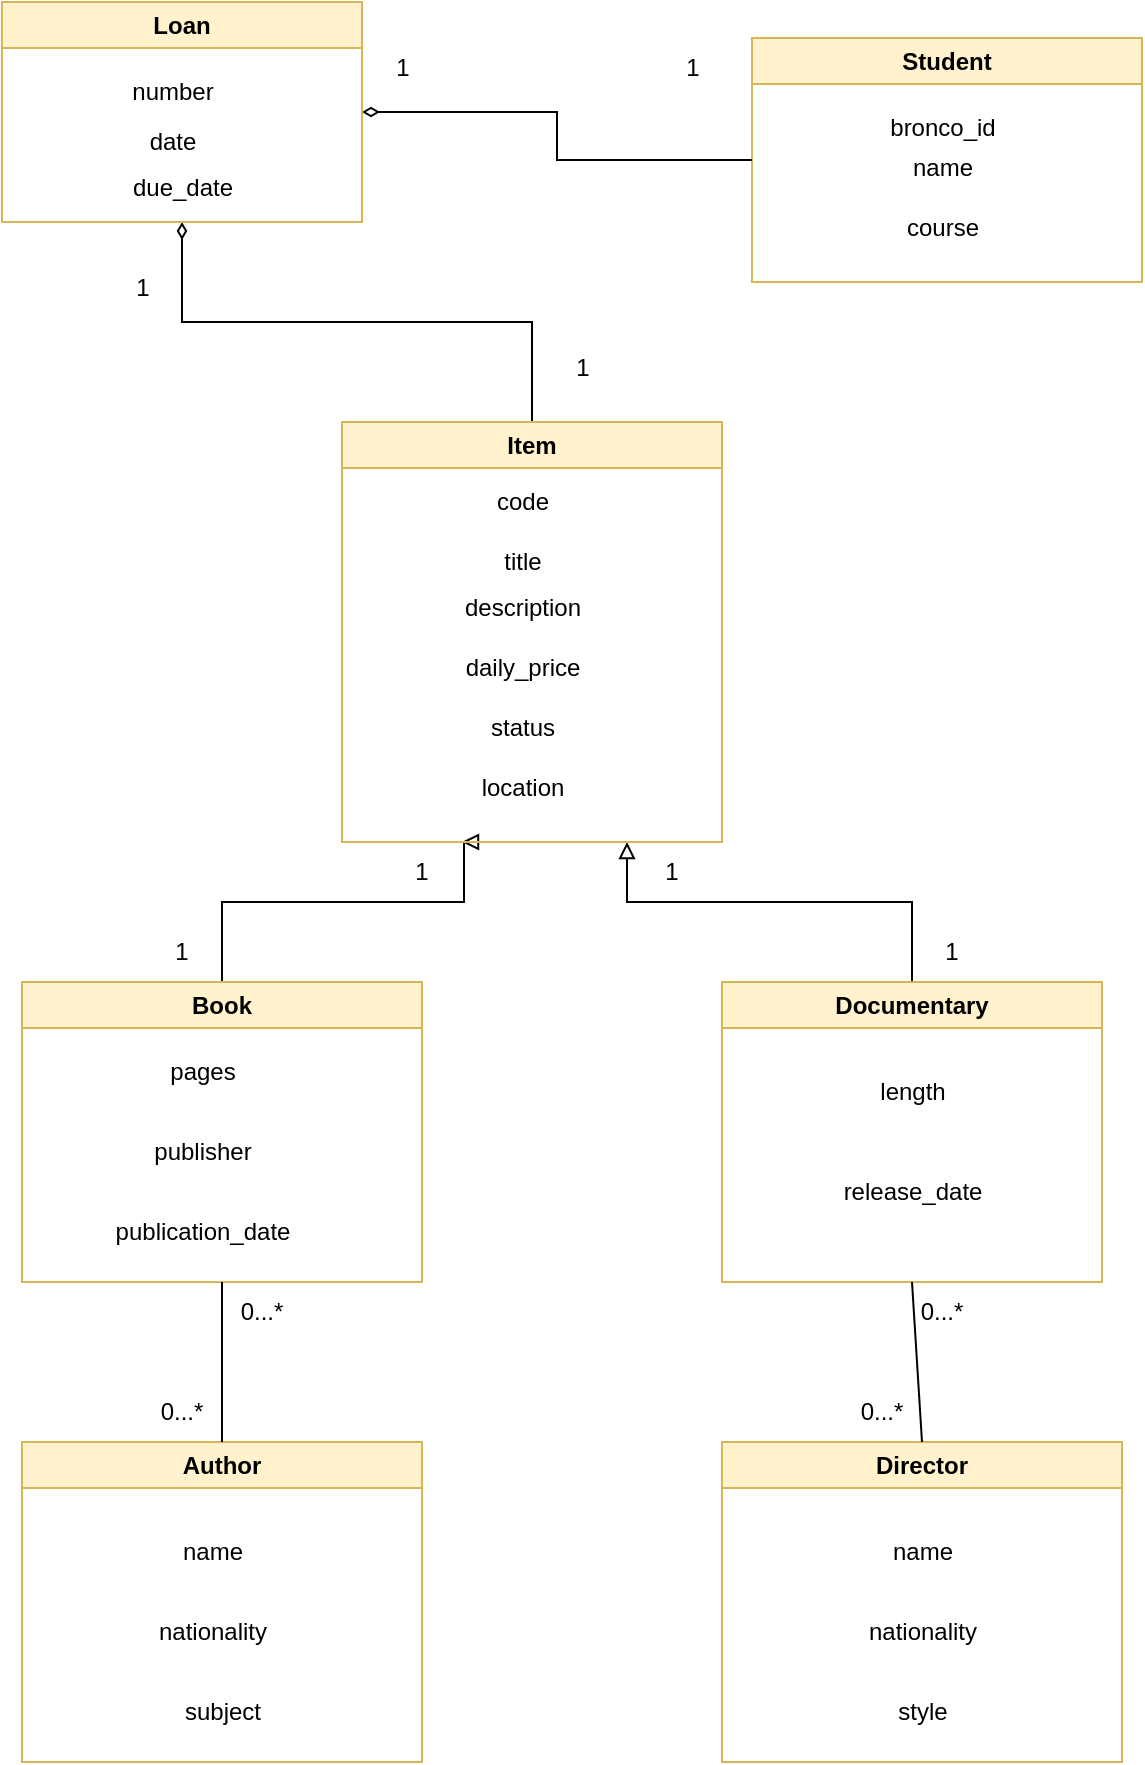 <mxfile version="21.2.9" type="device">
  <diagram name="Page-1" id="cMLY1CoPsoS9Ke2ZEgan">
    <mxGraphModel dx="1352" dy="1436" grid="1" gridSize="10" guides="1" tooltips="1" connect="1" arrows="1" fold="1" page="1" pageScale="1" pageWidth="850" pageHeight="1100" math="0" shadow="0">
      <root>
        <mxCell id="0" />
        <mxCell id="1" parent="0" />
        <mxCell id="wTbuUublP3CUo9RuaERG-1" value="Student" style="swimlane;whiteSpace=wrap;html=1;fillColor=#fff2cc;strokeColor=#d6b656;" parent="1" vertex="1">
          <mxGeometry x="525" y="128" width="195" height="122" as="geometry">
            <mxRectangle x="320" y="210" width="90" height="30" as="alternateBounds" />
          </mxGeometry>
        </mxCell>
        <mxCell id="wTbuUublP3CUo9RuaERG-7" value="name" style="text;html=1;align=center;verticalAlign=middle;resizable=0;points=[];autosize=1;strokeColor=none;fillColor=none;" parent="wTbuUublP3CUo9RuaERG-1" vertex="1">
          <mxGeometry x="70" y="50" width="50" height="30" as="geometry" />
        </mxCell>
        <mxCell id="6YYBpAp1T_IyO7PGqdv9-1" value="bronco_id" style="text;html=1;align=center;verticalAlign=middle;resizable=0;points=[];autosize=1;strokeColor=none;fillColor=none;" parent="wTbuUublP3CUo9RuaERG-1" vertex="1">
          <mxGeometry x="55" y="30" width="80" height="30" as="geometry" />
        </mxCell>
        <mxCell id="6YYBpAp1T_IyO7PGqdv9-3" value="course" style="text;html=1;align=center;verticalAlign=middle;resizable=0;points=[];autosize=1;strokeColor=none;fillColor=none;" parent="wTbuUublP3CUo9RuaERG-1" vertex="1">
          <mxGeometry x="65" y="80" width="60" height="30" as="geometry" />
        </mxCell>
        <mxCell id="ZKemoDgkjOs0aR_X4RYM-13" style="edgeStyle=orthogonalEdgeStyle;rounded=0;orthogonalLoop=1;jettySize=auto;html=1;exitX=0.5;exitY=0;exitDx=0;exitDy=0;endArrow=block;endFill=0;" parent="1" source="wTbuUublP3CUo9RuaERG-3" edge="1">
          <mxGeometry relative="1" as="geometry">
            <mxPoint x="380" y="530" as="targetPoint" />
            <Array as="points">
              <mxPoint x="260" y="560" />
              <mxPoint x="381" y="560" />
            </Array>
          </mxGeometry>
        </mxCell>
        <mxCell id="wTbuUublP3CUo9RuaERG-3" value="Book" style="swimlane;whiteSpace=wrap;html=1;fillColor=#fff2cc;strokeColor=#d6b656;" parent="1" vertex="1">
          <mxGeometry x="160" y="600" width="200" height="150" as="geometry">
            <mxRectangle x="320" y="210" width="90" height="30" as="alternateBounds" />
          </mxGeometry>
        </mxCell>
        <mxCell id="ZKemoDgkjOs0aR_X4RYM-4" value="pages" style="text;html=1;align=center;verticalAlign=middle;resizable=0;points=[];autosize=1;strokeColor=none;fillColor=none;" parent="wTbuUublP3CUo9RuaERG-3" vertex="1">
          <mxGeometry x="60" y="30" width="60" height="30" as="geometry" />
        </mxCell>
        <mxCell id="ZKemoDgkjOs0aR_X4RYM-5" value="publisher" style="text;html=1;align=center;verticalAlign=middle;resizable=0;points=[];autosize=1;strokeColor=none;fillColor=none;" parent="wTbuUublP3CUo9RuaERG-3" vertex="1">
          <mxGeometry x="55" y="70" width="70" height="30" as="geometry" />
        </mxCell>
        <mxCell id="ZKemoDgkjOs0aR_X4RYM-6" value="publication_date" style="text;html=1;align=center;verticalAlign=middle;resizable=0;points=[];autosize=1;strokeColor=none;fillColor=none;" parent="wTbuUublP3CUo9RuaERG-3" vertex="1">
          <mxGeometry x="35" y="110" width="110" height="30" as="geometry" />
        </mxCell>
        <mxCell id="ZKemoDgkjOs0aR_X4RYM-14" style="edgeStyle=orthogonalEdgeStyle;rounded=0;orthogonalLoop=1;jettySize=auto;html=1;exitX=0.5;exitY=0;exitDx=0;exitDy=0;entryX=0.75;entryY=1;entryDx=0;entryDy=0;endArrow=block;endFill=0;" parent="1" source="wTbuUublP3CUo9RuaERG-4" target="wTbuUublP3CUo9RuaERG-11" edge="1">
          <mxGeometry relative="1" as="geometry">
            <Array as="points">
              <mxPoint x="605" y="560" />
              <mxPoint x="463" y="560" />
            </Array>
          </mxGeometry>
        </mxCell>
        <mxCell id="wTbuUublP3CUo9RuaERG-4" value="Documentary" style="swimlane;whiteSpace=wrap;html=1;fillColor=#fff2cc;strokeColor=#d6b656;" parent="1" vertex="1">
          <mxGeometry x="510" y="600" width="190" height="150" as="geometry">
            <mxRectangle x="320" y="210" width="90" height="30" as="alternateBounds" />
          </mxGeometry>
        </mxCell>
        <mxCell id="ZKemoDgkjOs0aR_X4RYM-11" value="length" style="text;html=1;align=center;verticalAlign=middle;resizable=0;points=[];autosize=1;strokeColor=none;fillColor=none;" parent="wTbuUublP3CUo9RuaERG-4" vertex="1">
          <mxGeometry x="65" y="40" width="60" height="30" as="geometry" />
        </mxCell>
        <mxCell id="ZKemoDgkjOs0aR_X4RYM-12" value="release_date" style="text;html=1;align=center;verticalAlign=middle;resizable=0;points=[];autosize=1;strokeColor=none;fillColor=none;" parent="wTbuUublP3CUo9RuaERG-4" vertex="1">
          <mxGeometry x="50" y="90" width="90" height="30" as="geometry" />
        </mxCell>
        <mxCell id="ZKemoDgkjOs0aR_X4RYM-16" style="edgeStyle=orthogonalEdgeStyle;rounded=0;orthogonalLoop=1;jettySize=auto;html=1;exitX=1;exitY=0.5;exitDx=0;exitDy=0;entryX=0;entryY=0.5;entryDx=0;entryDy=0;startArrow=diamondThin;startFill=0;endArrow=none;endFill=0;" parent="1" source="wTbuUublP3CUo9RuaERG-5" target="wTbuUublP3CUo9RuaERG-1" edge="1">
          <mxGeometry relative="1" as="geometry" />
        </mxCell>
        <mxCell id="ZKemoDgkjOs0aR_X4RYM-17" style="edgeStyle=orthogonalEdgeStyle;rounded=0;orthogonalLoop=1;jettySize=auto;html=1;exitX=0.5;exitY=1;exitDx=0;exitDy=0;entryX=0.5;entryY=0;entryDx=0;entryDy=0;startArrow=diamondThin;startFill=0;endArrow=none;endFill=0;" parent="1" source="wTbuUublP3CUo9RuaERG-5" target="wTbuUublP3CUo9RuaERG-11" edge="1">
          <mxGeometry relative="1" as="geometry" />
        </mxCell>
        <mxCell id="wTbuUublP3CUo9RuaERG-5" value="Loan" style="swimlane;whiteSpace=wrap;html=1;fillColor=#fff2cc;strokeColor=#d6b656;" parent="1" vertex="1">
          <mxGeometry x="150" y="110" width="180" height="110" as="geometry">
            <mxRectangle x="320" y="210" width="90" height="30" as="alternateBounds" />
          </mxGeometry>
        </mxCell>
        <mxCell id="wTbuUublP3CUo9RuaERG-8" value="number" style="text;html=1;align=center;verticalAlign=middle;resizable=0;points=[];autosize=1;strokeColor=none;fillColor=none;" parent="wTbuUublP3CUo9RuaERG-5" vertex="1">
          <mxGeometry x="55" y="30" width="60" height="30" as="geometry" />
        </mxCell>
        <mxCell id="wTbuUublP3CUo9RuaERG-9" value="date" style="text;html=1;align=center;verticalAlign=middle;resizable=0;points=[];autosize=1;strokeColor=none;fillColor=none;" parent="wTbuUublP3CUo9RuaERG-5" vertex="1">
          <mxGeometry x="60" y="55" width="50" height="30" as="geometry" />
        </mxCell>
        <mxCell id="wTbuUublP3CUo9RuaERG-10" value="due_date" style="text;html=1;align=center;verticalAlign=middle;resizable=0;points=[];autosize=1;strokeColor=none;fillColor=none;" parent="wTbuUublP3CUo9RuaERG-5" vertex="1">
          <mxGeometry x="55" y="78" width="70" height="30" as="geometry" />
        </mxCell>
        <mxCell id="wTbuUublP3CUo9RuaERG-11" value="Item" style="swimlane;whiteSpace=wrap;html=1;fillColor=#fff2cc;strokeColor=#d6b656;" parent="1" vertex="1">
          <mxGeometry x="320" y="320" width="190" height="210" as="geometry">
            <mxRectangle x="320" y="210" width="90" height="30" as="alternateBounds" />
          </mxGeometry>
        </mxCell>
        <mxCell id="wTbuUublP3CUo9RuaERG-12" value="code" style="text;html=1;align=center;verticalAlign=middle;resizable=0;points=[];autosize=1;strokeColor=none;fillColor=none;" parent="wTbuUublP3CUo9RuaERG-11" vertex="1">
          <mxGeometry x="65" y="25" width="50" height="30" as="geometry" />
        </mxCell>
        <mxCell id="wTbuUublP3CUo9RuaERG-13" value="title" style="text;html=1;align=center;verticalAlign=middle;resizable=0;points=[];autosize=1;strokeColor=none;fillColor=none;" parent="wTbuUublP3CUo9RuaERG-11" vertex="1">
          <mxGeometry x="70" y="55" width="40" height="30" as="geometry" />
        </mxCell>
        <mxCell id="wTbuUublP3CUo9RuaERG-14" value="description" style="text;html=1;align=center;verticalAlign=middle;resizable=0;points=[];autosize=1;strokeColor=none;fillColor=none;" parent="wTbuUublP3CUo9RuaERG-11" vertex="1">
          <mxGeometry x="50" y="78" width="80" height="30" as="geometry" />
        </mxCell>
        <mxCell id="ZKemoDgkjOs0aR_X4RYM-1" value="daily_price" style="text;html=1;align=center;verticalAlign=middle;resizable=0;points=[];autosize=1;strokeColor=none;fillColor=none;" parent="wTbuUublP3CUo9RuaERG-11" vertex="1">
          <mxGeometry x="50" y="108" width="80" height="30" as="geometry" />
        </mxCell>
        <mxCell id="ZKemoDgkjOs0aR_X4RYM-2" value="status" style="text;html=1;align=center;verticalAlign=middle;resizable=0;points=[];autosize=1;strokeColor=none;fillColor=none;" parent="wTbuUublP3CUo9RuaERG-11" vertex="1">
          <mxGeometry x="60" y="138" width="60" height="30" as="geometry" />
        </mxCell>
        <mxCell id="ZKemoDgkjOs0aR_X4RYM-10" value="location" style="text;html=1;align=center;verticalAlign=middle;resizable=0;points=[];autosize=1;strokeColor=none;fillColor=none;" parent="wTbuUublP3CUo9RuaERG-11" vertex="1">
          <mxGeometry x="60" y="168" width="60" height="30" as="geometry" />
        </mxCell>
        <mxCell id="ZKemoDgkjOs0aR_X4RYM-21" value="1" style="text;html=1;align=center;verticalAlign=middle;resizable=0;points=[];autosize=1;strokeColor=none;fillColor=none;" parent="1" vertex="1">
          <mxGeometry x="480" y="128" width="30" height="30" as="geometry" />
        </mxCell>
        <mxCell id="ZKemoDgkjOs0aR_X4RYM-22" value="1" style="text;html=1;align=center;verticalAlign=middle;resizable=0;points=[];autosize=1;strokeColor=none;fillColor=none;" parent="1" vertex="1">
          <mxGeometry x="335" y="128" width="30" height="30" as="geometry" />
        </mxCell>
        <mxCell id="ZKemoDgkjOs0aR_X4RYM-23" value="1" style="text;html=1;align=center;verticalAlign=middle;resizable=0;points=[];autosize=1;strokeColor=none;fillColor=none;" parent="1" vertex="1">
          <mxGeometry x="205" y="238" width="30" height="30" as="geometry" />
        </mxCell>
        <mxCell id="ZKemoDgkjOs0aR_X4RYM-24" value="1" style="text;html=1;align=center;verticalAlign=middle;resizable=0;points=[];autosize=1;strokeColor=none;fillColor=none;" parent="1" vertex="1">
          <mxGeometry x="425" y="278" width="30" height="30" as="geometry" />
        </mxCell>
        <mxCell id="Ss4O3-f_uqBRNf-Tpwcv-1" value="Author" style="swimlane;whiteSpace=wrap;html=1;fillColor=#fff2cc;strokeColor=#d6b656;" vertex="1" parent="1">
          <mxGeometry x="160" y="830" width="200" height="160" as="geometry">
            <mxRectangle x="320" y="210" width="90" height="30" as="alternateBounds" />
          </mxGeometry>
        </mxCell>
        <mxCell id="Ss4O3-f_uqBRNf-Tpwcv-2" value="name" style="text;html=1;align=center;verticalAlign=middle;resizable=0;points=[];autosize=1;strokeColor=none;fillColor=none;" vertex="1" parent="Ss4O3-f_uqBRNf-Tpwcv-1">
          <mxGeometry x="70" y="40" width="50" height="30" as="geometry" />
        </mxCell>
        <mxCell id="Ss4O3-f_uqBRNf-Tpwcv-3" value="nationality" style="text;html=1;align=center;verticalAlign=middle;resizable=0;points=[];autosize=1;strokeColor=none;fillColor=none;" vertex="1" parent="Ss4O3-f_uqBRNf-Tpwcv-1">
          <mxGeometry x="55" y="80" width="80" height="30" as="geometry" />
        </mxCell>
        <mxCell id="Ss4O3-f_uqBRNf-Tpwcv-4" value="subject" style="text;html=1;align=center;verticalAlign=middle;resizable=0;points=[];autosize=1;strokeColor=none;fillColor=none;" vertex="1" parent="Ss4O3-f_uqBRNf-Tpwcv-1">
          <mxGeometry x="70" y="120" width="60" height="30" as="geometry" />
        </mxCell>
        <mxCell id="Ss4O3-f_uqBRNf-Tpwcv-5" value="Director" style="swimlane;whiteSpace=wrap;html=1;fillColor=#fff2cc;strokeColor=#d6b656;startSize=23;" vertex="1" parent="1">
          <mxGeometry x="510" y="830" width="200" height="160" as="geometry">
            <mxRectangle x="320" y="210" width="90" height="30" as="alternateBounds" />
          </mxGeometry>
        </mxCell>
        <mxCell id="Ss4O3-f_uqBRNf-Tpwcv-6" value="name" style="text;html=1;align=center;verticalAlign=middle;resizable=0;points=[];autosize=1;strokeColor=none;fillColor=none;" vertex="1" parent="Ss4O3-f_uqBRNf-Tpwcv-5">
          <mxGeometry x="75" y="40" width="50" height="30" as="geometry" />
        </mxCell>
        <mxCell id="Ss4O3-f_uqBRNf-Tpwcv-7" value="nationality" style="text;html=1;align=center;verticalAlign=middle;resizable=0;points=[];autosize=1;strokeColor=none;fillColor=none;" vertex="1" parent="Ss4O3-f_uqBRNf-Tpwcv-5">
          <mxGeometry x="60" y="80" width="80" height="30" as="geometry" />
        </mxCell>
        <mxCell id="Ss4O3-f_uqBRNf-Tpwcv-8" value="style" style="text;html=1;align=center;verticalAlign=middle;resizable=0;points=[];autosize=1;strokeColor=none;fillColor=none;" vertex="1" parent="Ss4O3-f_uqBRNf-Tpwcv-5">
          <mxGeometry x="75" y="120" width="50" height="30" as="geometry" />
        </mxCell>
        <mxCell id="Ss4O3-f_uqBRNf-Tpwcv-9" value="" style="endArrow=none;html=1;rounded=0;entryX=0.5;entryY=1;entryDx=0;entryDy=0;" edge="1" parent="1" target="wTbuUublP3CUo9RuaERG-3">
          <mxGeometry width="50" height="50" relative="1" as="geometry">
            <mxPoint x="260" y="830" as="sourcePoint" />
            <mxPoint x="310" y="780" as="targetPoint" />
          </mxGeometry>
        </mxCell>
        <mxCell id="Ss4O3-f_uqBRNf-Tpwcv-10" value="" style="endArrow=none;html=1;rounded=0;entryX=0.5;entryY=1;entryDx=0;entryDy=0;" edge="1" parent="1" target="wTbuUublP3CUo9RuaERG-4">
          <mxGeometry width="50" height="50" relative="1" as="geometry">
            <mxPoint x="610" y="830" as="sourcePoint" />
            <mxPoint x="660" y="780" as="targetPoint" />
          </mxGeometry>
        </mxCell>
        <mxCell id="Ss4O3-f_uqBRNf-Tpwcv-19" value="0...*" style="text;html=1;strokeColor=none;fillColor=none;align=center;verticalAlign=middle;whiteSpace=wrap;rounded=0;" vertex="1" parent="1">
          <mxGeometry x="250" y="750" width="60" height="30" as="geometry" />
        </mxCell>
        <mxCell id="Ss4O3-f_uqBRNf-Tpwcv-20" value="0...*" style="text;html=1;strokeColor=none;fillColor=none;align=center;verticalAlign=middle;whiteSpace=wrap;rounded=0;" vertex="1" parent="1">
          <mxGeometry x="590" y="750" width="60" height="30" as="geometry" />
        </mxCell>
        <mxCell id="Ss4O3-f_uqBRNf-Tpwcv-21" value="0...*" style="text;html=1;strokeColor=none;fillColor=none;align=center;verticalAlign=middle;whiteSpace=wrap;rounded=0;" vertex="1" parent="1">
          <mxGeometry x="210" y="800" width="60" height="30" as="geometry" />
        </mxCell>
        <mxCell id="Ss4O3-f_uqBRNf-Tpwcv-22" value="0...*" style="text;html=1;strokeColor=none;fillColor=none;align=center;verticalAlign=middle;whiteSpace=wrap;rounded=0;" vertex="1" parent="1">
          <mxGeometry x="560" y="800" width="60" height="30" as="geometry" />
        </mxCell>
        <mxCell id="Ss4O3-f_uqBRNf-Tpwcv-23" value="1" style="text;html=1;strokeColor=none;fillColor=none;align=center;verticalAlign=middle;whiteSpace=wrap;rounded=0;" vertex="1" parent="1">
          <mxGeometry x="330" y="530" width="60" height="30" as="geometry" />
        </mxCell>
        <mxCell id="Ss4O3-f_uqBRNf-Tpwcv-24" value="1" style="text;html=1;strokeColor=none;fillColor=none;align=center;verticalAlign=middle;whiteSpace=wrap;rounded=0;" vertex="1" parent="1">
          <mxGeometry x="210" y="570" width="60" height="30" as="geometry" />
        </mxCell>
        <mxCell id="Ss4O3-f_uqBRNf-Tpwcv-26" value="1" style="text;html=1;strokeColor=none;fillColor=none;align=center;verticalAlign=middle;whiteSpace=wrap;rounded=0;" vertex="1" parent="1">
          <mxGeometry x="455" y="530" width="60" height="30" as="geometry" />
        </mxCell>
        <mxCell id="Ss4O3-f_uqBRNf-Tpwcv-27" value="1" style="text;html=1;strokeColor=none;fillColor=none;align=center;verticalAlign=middle;whiteSpace=wrap;rounded=0;" vertex="1" parent="1">
          <mxGeometry x="595" y="570" width="60" height="30" as="geometry" />
        </mxCell>
      </root>
    </mxGraphModel>
  </diagram>
</mxfile>
